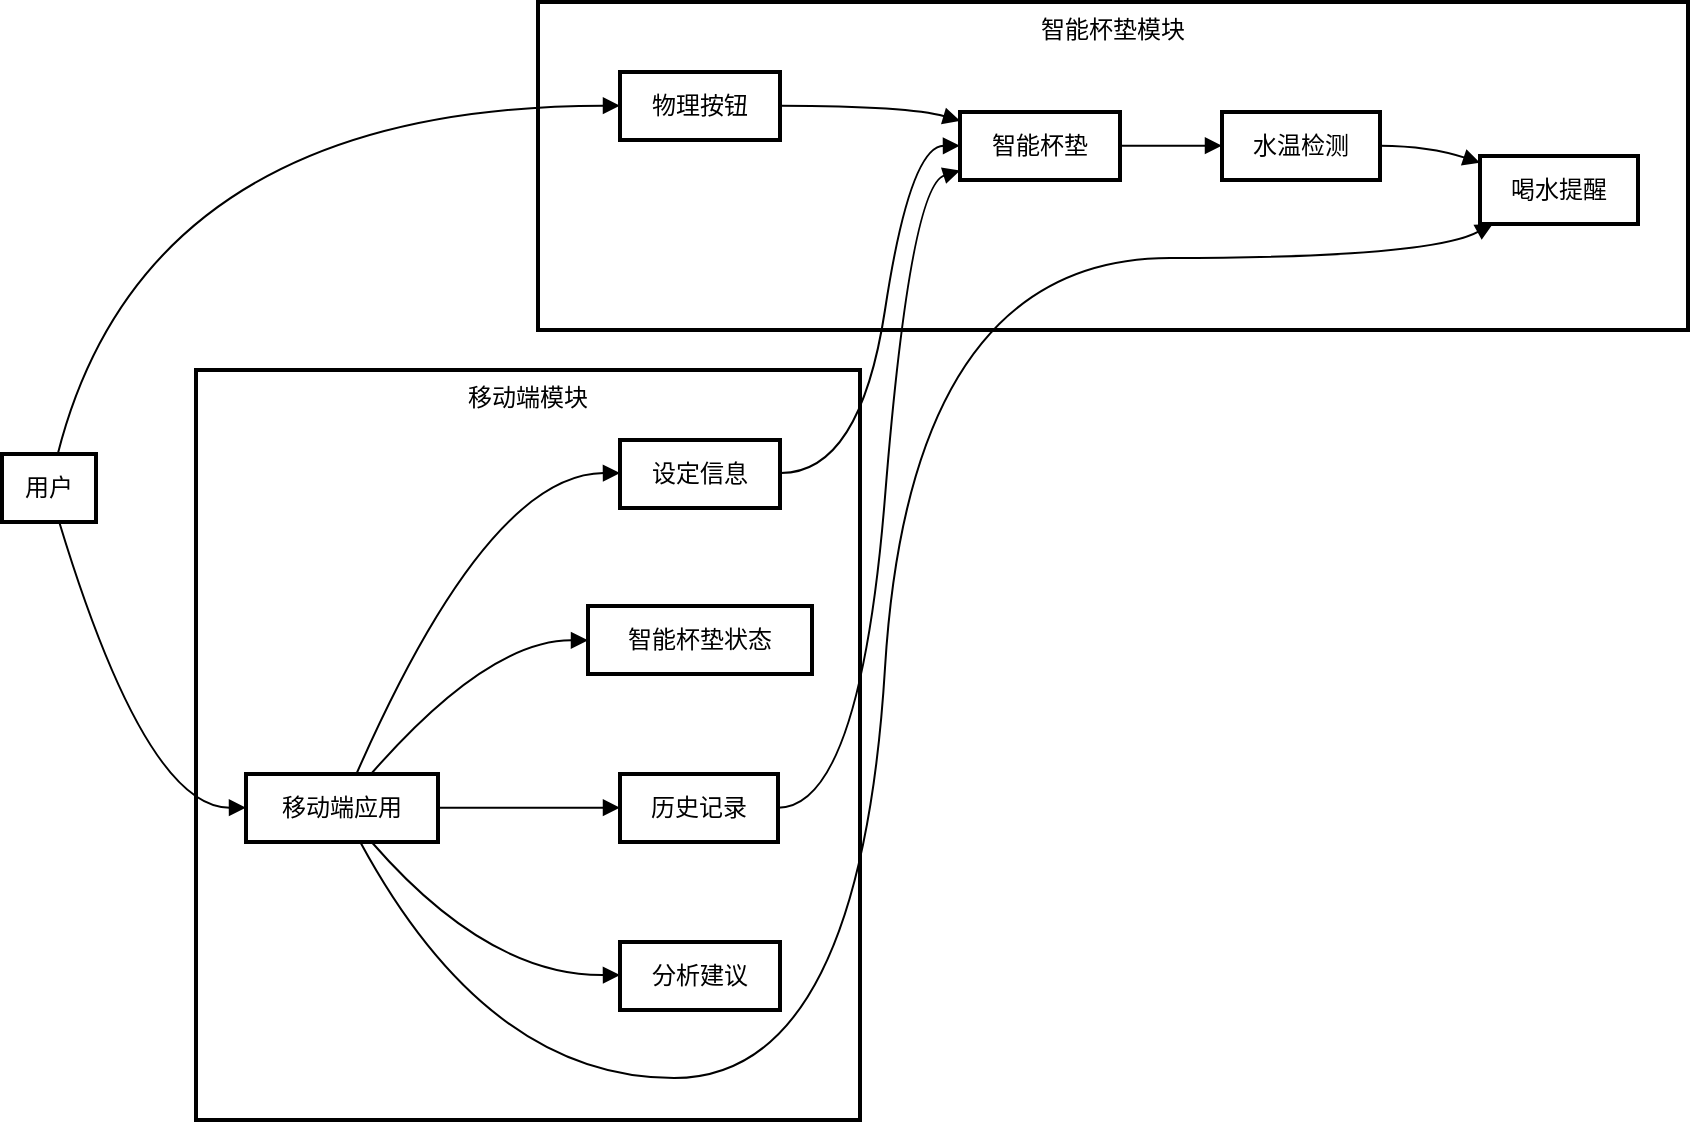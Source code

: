 <mxfile version="21.1.5" type="github">
  <diagram name="Page-1" id="-nM3ZxJoDgE-OkoB2WOJ">
    <mxGraphModel dx="1719" dy="912" grid="1" gridSize="10" guides="1" tooltips="1" connect="1" arrows="1" fold="1" page="1" pageScale="1" pageWidth="827" pageHeight="1169" math="0" shadow="0">
      <root>
        <mxCell id="0" />
        <mxCell id="1" parent="0" />
        <mxCell id="YWMaIFLAGPUImmL-qIII-105" value="移动端模块" style="whiteSpace=wrap;strokeWidth=2;verticalAlign=top;" vertex="1" parent="1">
          <mxGeometry x="117" y="204" width="332" height="375" as="geometry" />
        </mxCell>
        <mxCell id="YWMaIFLAGPUImmL-qIII-106" value="设定信息" style="whiteSpace=wrap;strokeWidth=2;" vertex="1" parent="1">
          <mxGeometry x="329" y="239" width="80" height="34" as="geometry" />
        </mxCell>
        <mxCell id="YWMaIFLAGPUImmL-qIII-107" value="移动端应用" style="whiteSpace=wrap;strokeWidth=2;" vertex="1" parent="1">
          <mxGeometry x="142" y="406" width="96" height="34" as="geometry" />
        </mxCell>
        <mxCell id="YWMaIFLAGPUImmL-qIII-108" value="智能杯垫状态" style="whiteSpace=wrap;strokeWidth=2;" vertex="1" parent="1">
          <mxGeometry x="313" y="322" width="112" height="34" as="geometry" />
        </mxCell>
        <mxCell id="YWMaIFLAGPUImmL-qIII-109" value="历史记录" style="whiteSpace=wrap;strokeWidth=2;" vertex="1" parent="1">
          <mxGeometry x="329" y="406" width="79" height="34" as="geometry" />
        </mxCell>
        <mxCell id="YWMaIFLAGPUImmL-qIII-110" value="分析建议" style="whiteSpace=wrap;strokeWidth=2;" vertex="1" parent="1">
          <mxGeometry x="329" y="490" width="80" height="34" as="geometry" />
        </mxCell>
        <mxCell id="YWMaIFLAGPUImmL-qIII-111" value="智能杯垫模块" style="whiteSpace=wrap;strokeWidth=2;verticalAlign=top;" vertex="1" parent="1">
          <mxGeometry x="288" y="20" width="575" height="164" as="geometry" />
        </mxCell>
        <mxCell id="YWMaIFLAGPUImmL-qIII-112" value="智能杯垫" style="whiteSpace=wrap;strokeWidth=2;" vertex="1" parent="1">
          <mxGeometry x="499" y="75" width="80" height="34" as="geometry" />
        </mxCell>
        <mxCell id="YWMaIFLAGPUImmL-qIII-113" value="物理按钮" style="whiteSpace=wrap;strokeWidth=2;" vertex="1" parent="1">
          <mxGeometry x="329" y="55" width="80" height="34" as="geometry" />
        </mxCell>
        <mxCell id="YWMaIFLAGPUImmL-qIII-114" value="水温检测" style="whiteSpace=wrap;strokeWidth=2;" vertex="1" parent="1">
          <mxGeometry x="630" y="75" width="79" height="34" as="geometry" />
        </mxCell>
        <mxCell id="YWMaIFLAGPUImmL-qIII-115" value="喝水提醒" style="whiteSpace=wrap;strokeWidth=2;" vertex="1" parent="1">
          <mxGeometry x="759" y="97" width="79" height="34" as="geometry" />
        </mxCell>
        <mxCell id="YWMaIFLAGPUImmL-qIII-116" value="用户" style="whiteSpace=wrap;strokeWidth=2;" vertex="1" parent="1">
          <mxGeometry x="20" y="246" width="47" height="34" as="geometry" />
        </mxCell>
        <mxCell id="YWMaIFLAGPUImmL-qIII-117" value="" style="curved=1;startArrow=none;endArrow=block;exitX=0.609;exitY=1.002;entryX=0;entryY=0.495;rounded=0;" edge="1" parent="1" source="YWMaIFLAGPUImmL-qIII-116" target="YWMaIFLAGPUImmL-qIII-107">
          <mxGeometry relative="1" as="geometry">
            <Array as="points">
              <mxPoint x="92" y="423" />
            </Array>
          </mxGeometry>
        </mxCell>
        <mxCell id="YWMaIFLAGPUImmL-qIII-118" value="" style="curved=1;startArrow=none;endArrow=block;exitX=0.591;exitY=0.012;entryX=-0.004;entryY=0.495;rounded=0;" edge="1" parent="1" source="YWMaIFLAGPUImmL-qIII-116" target="YWMaIFLAGPUImmL-qIII-113">
          <mxGeometry relative="1" as="geometry">
            <Array as="points">
              <mxPoint x="92" y="72" />
            </Array>
          </mxGeometry>
        </mxCell>
        <mxCell id="YWMaIFLAGPUImmL-qIII-119" value="" style="curved=1;startArrow=none;endArrow=block;exitX=0.992;exitY=0.495;entryX=0.004;entryY=0.133;rounded=0;" edge="1" parent="1" source="YWMaIFLAGPUImmL-qIII-113" target="YWMaIFLAGPUImmL-qIII-112">
          <mxGeometry relative="1" as="geometry">
            <Array as="points">
              <mxPoint x="474" y="72" />
            </Array>
          </mxGeometry>
        </mxCell>
        <mxCell id="YWMaIFLAGPUImmL-qIII-120" value="" style="curved=1;startArrow=none;endArrow=block;exitX=1.008;exitY=0.495;entryX=-0.004;entryY=0.495;rounded=0;" edge="1" parent="1" source="YWMaIFLAGPUImmL-qIII-112" target="YWMaIFLAGPUImmL-qIII-114">
          <mxGeometry relative="1" as="geometry">
            <Array as="points" />
          </mxGeometry>
        </mxCell>
        <mxCell id="YWMaIFLAGPUImmL-qIII-121" value="" style="curved=1;startArrow=none;endArrow=block;exitX=0.996;exitY=0.495;entryX=-0.004;entryY=0.097;rounded=0;" edge="1" parent="1" source="YWMaIFLAGPUImmL-qIII-114" target="YWMaIFLAGPUImmL-qIII-115">
          <mxGeometry relative="1" as="geometry">
            <Array as="points">
              <mxPoint x="734" y="92" />
            </Array>
          </mxGeometry>
        </mxCell>
        <mxCell id="YWMaIFLAGPUImmL-qIII-122" value="" style="curved=1;startArrow=none;endArrow=block;exitX=0.575;exitY=1.122e-7;entryX=-0.004;entryY=0.485;rounded=0;" edge="1" parent="1" source="YWMaIFLAGPUImmL-qIII-107" target="YWMaIFLAGPUImmL-qIII-106">
          <mxGeometry relative="1" as="geometry">
            <Array as="points">
              <mxPoint x="263" y="256" />
            </Array>
          </mxGeometry>
        </mxCell>
        <mxCell id="YWMaIFLAGPUImmL-qIII-123" value="" style="curved=1;startArrow=none;endArrow=block;exitX=0.992;exitY=0.485;entryX=0.004;entryY=0.495;rounded=0;" edge="1" parent="1" source="YWMaIFLAGPUImmL-qIII-106" target="YWMaIFLAGPUImmL-qIII-112">
          <mxGeometry relative="1" as="geometry">
            <Array as="points">
              <mxPoint x="449" y="256" />
              <mxPoint x="474" y="92" />
            </Array>
          </mxGeometry>
        </mxCell>
        <mxCell id="YWMaIFLAGPUImmL-qIII-124" value="" style="curved=1;startArrow=none;endArrow=block;exitX=0.651;exitY=1.122e-7;entryX=-0.003;entryY=0.505;rounded=0;" edge="1" parent="1" source="YWMaIFLAGPUImmL-qIII-107" target="YWMaIFLAGPUImmL-qIII-108">
          <mxGeometry relative="1" as="geometry">
            <Array as="points">
              <mxPoint x="263" y="339" />
            </Array>
          </mxGeometry>
        </mxCell>
        <mxCell id="YWMaIFLAGPUImmL-qIII-125" value="" style="curved=1;startArrow=none;endArrow=block;exitX=0.997;exitY=0.495;entryX=-4.829e-8;entryY=0.495;rounded=0;" edge="1" parent="1" source="YWMaIFLAGPUImmL-qIII-107" target="YWMaIFLAGPUImmL-qIII-109">
          <mxGeometry relative="1" as="geometry">
            <Array as="points" />
          </mxGeometry>
        </mxCell>
        <mxCell id="YWMaIFLAGPUImmL-qIII-126" value="" style="curved=1;startArrow=none;endArrow=block;exitX=1.0;exitY=0.495;entryX=0.004;entryY=0.858;rounded=0;" edge="1" parent="1" source="YWMaIFLAGPUImmL-qIII-109" target="YWMaIFLAGPUImmL-qIII-112">
          <mxGeometry relative="1" as="geometry">
            <Array as="points">
              <mxPoint x="449" y="423" />
              <mxPoint x="474" y="112" />
            </Array>
          </mxGeometry>
        </mxCell>
        <mxCell id="YWMaIFLAGPUImmL-qIII-127" value="" style="curved=1;startArrow=none;endArrow=block;exitX=0.593;exitY=0.99;entryX=0.093;entryY=0.985;rounded=0;" edge="1" parent="1" source="YWMaIFLAGPUImmL-qIII-107" target="YWMaIFLAGPUImmL-qIII-115">
          <mxGeometry relative="1" as="geometry">
            <Array as="points">
              <mxPoint x="263" y="558" />
              <mxPoint x="449" y="558" />
              <mxPoint x="474" y="148" />
              <mxPoint x="734" y="148" />
            </Array>
          </mxGeometry>
        </mxCell>
        <mxCell id="YWMaIFLAGPUImmL-qIII-128" value="" style="curved=1;startArrow=none;endArrow=block;exitX=0.651;exitY=0.99;entryX=-0.004;entryY=0.485;rounded=0;" edge="1" parent="1" source="YWMaIFLAGPUImmL-qIII-107" target="YWMaIFLAGPUImmL-qIII-110">
          <mxGeometry relative="1" as="geometry">
            <Array as="points">
              <mxPoint x="263" y="507" />
            </Array>
          </mxGeometry>
        </mxCell>
      </root>
    </mxGraphModel>
  </diagram>
</mxfile>
